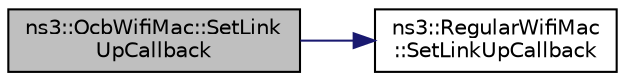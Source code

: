 digraph "ns3::OcbWifiMac::SetLinkUpCallback"
{
 // LATEX_PDF_SIZE
  edge [fontname="Helvetica",fontsize="10",labelfontname="Helvetica",labelfontsize="10"];
  node [fontname="Helvetica",fontsize="10",shape=record];
  rankdir="LR";
  Node1 [label="ns3::OcbWifiMac::SetLink\lUpCallback",height=0.2,width=0.4,color="black", fillcolor="grey75", style="filled", fontcolor="black",tooltip="SetLinkUpCallback and SetLinkDownCallback will be overloaded In OCB mode, stations can send packets d..."];
  Node1 -> Node2 [color="midnightblue",fontsize="10",style="solid",fontname="Helvetica"];
  Node2 [label="ns3::RegularWifiMac\l::SetLinkUpCallback",height=0.2,width=0.4,color="black", fillcolor="white", style="filled",URL="$classns3_1_1_regular_wifi_mac.html#a093dd2e9fcca0c14998b2f551fa0e4e8",tooltip=" "];
}
